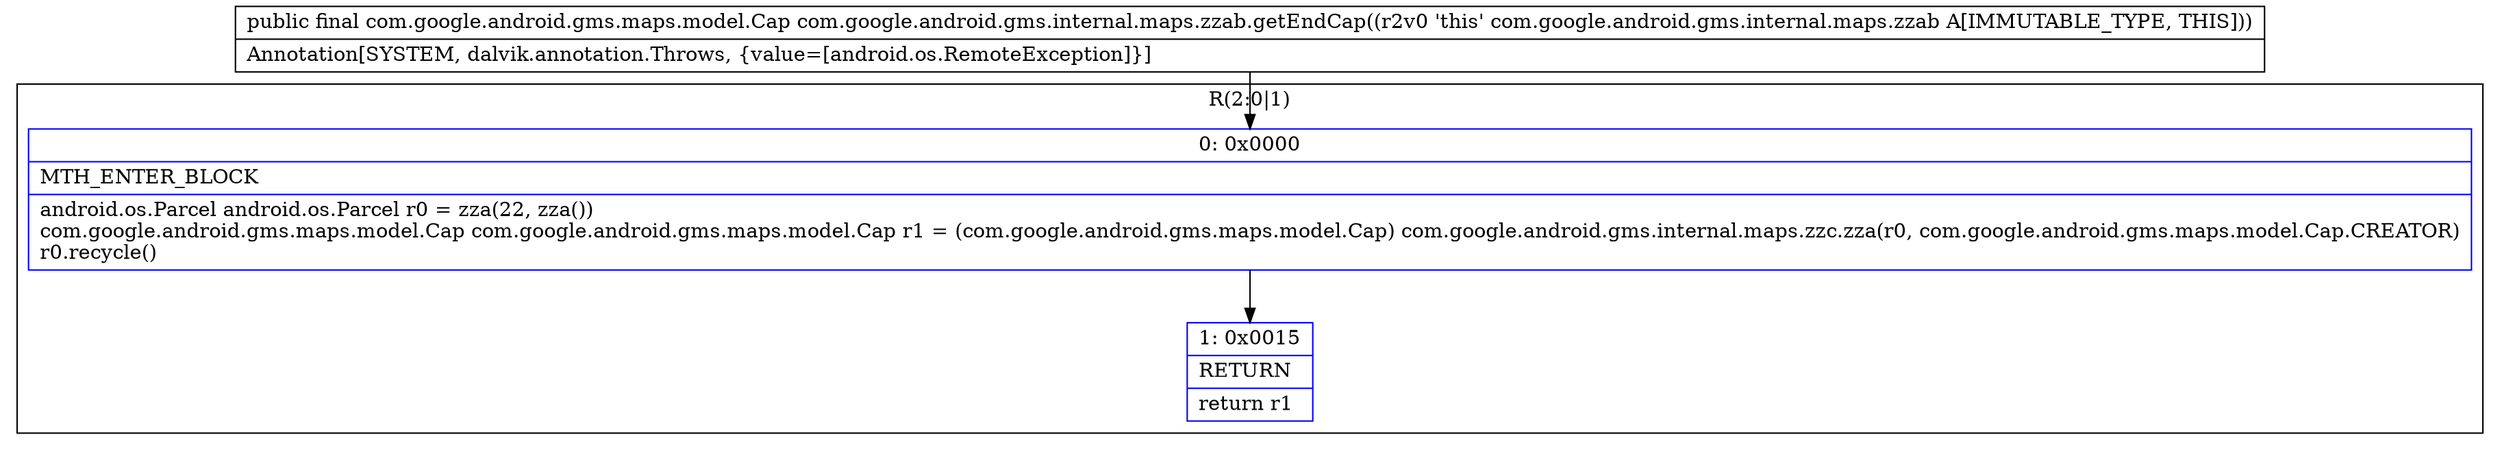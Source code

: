 digraph "CFG forcom.google.android.gms.internal.maps.zzab.getEndCap()Lcom\/google\/android\/gms\/maps\/model\/Cap;" {
subgraph cluster_Region_1378558651 {
label = "R(2:0|1)";
node [shape=record,color=blue];
Node_0 [shape=record,label="{0\:\ 0x0000|MTH_ENTER_BLOCK\l|android.os.Parcel android.os.Parcel r0 = zza(22, zza())\lcom.google.android.gms.maps.model.Cap com.google.android.gms.maps.model.Cap r1 = (com.google.android.gms.maps.model.Cap) com.google.android.gms.internal.maps.zzc.zza(r0, com.google.android.gms.maps.model.Cap.CREATOR)\lr0.recycle()\l}"];
Node_1 [shape=record,label="{1\:\ 0x0015|RETURN\l|return r1\l}"];
}
MethodNode[shape=record,label="{public final com.google.android.gms.maps.model.Cap com.google.android.gms.internal.maps.zzab.getEndCap((r2v0 'this' com.google.android.gms.internal.maps.zzab A[IMMUTABLE_TYPE, THIS]))  | Annotation[SYSTEM, dalvik.annotation.Throws, \{value=[android.os.RemoteException]\}]\l}"];
MethodNode -> Node_0;
Node_0 -> Node_1;
}

